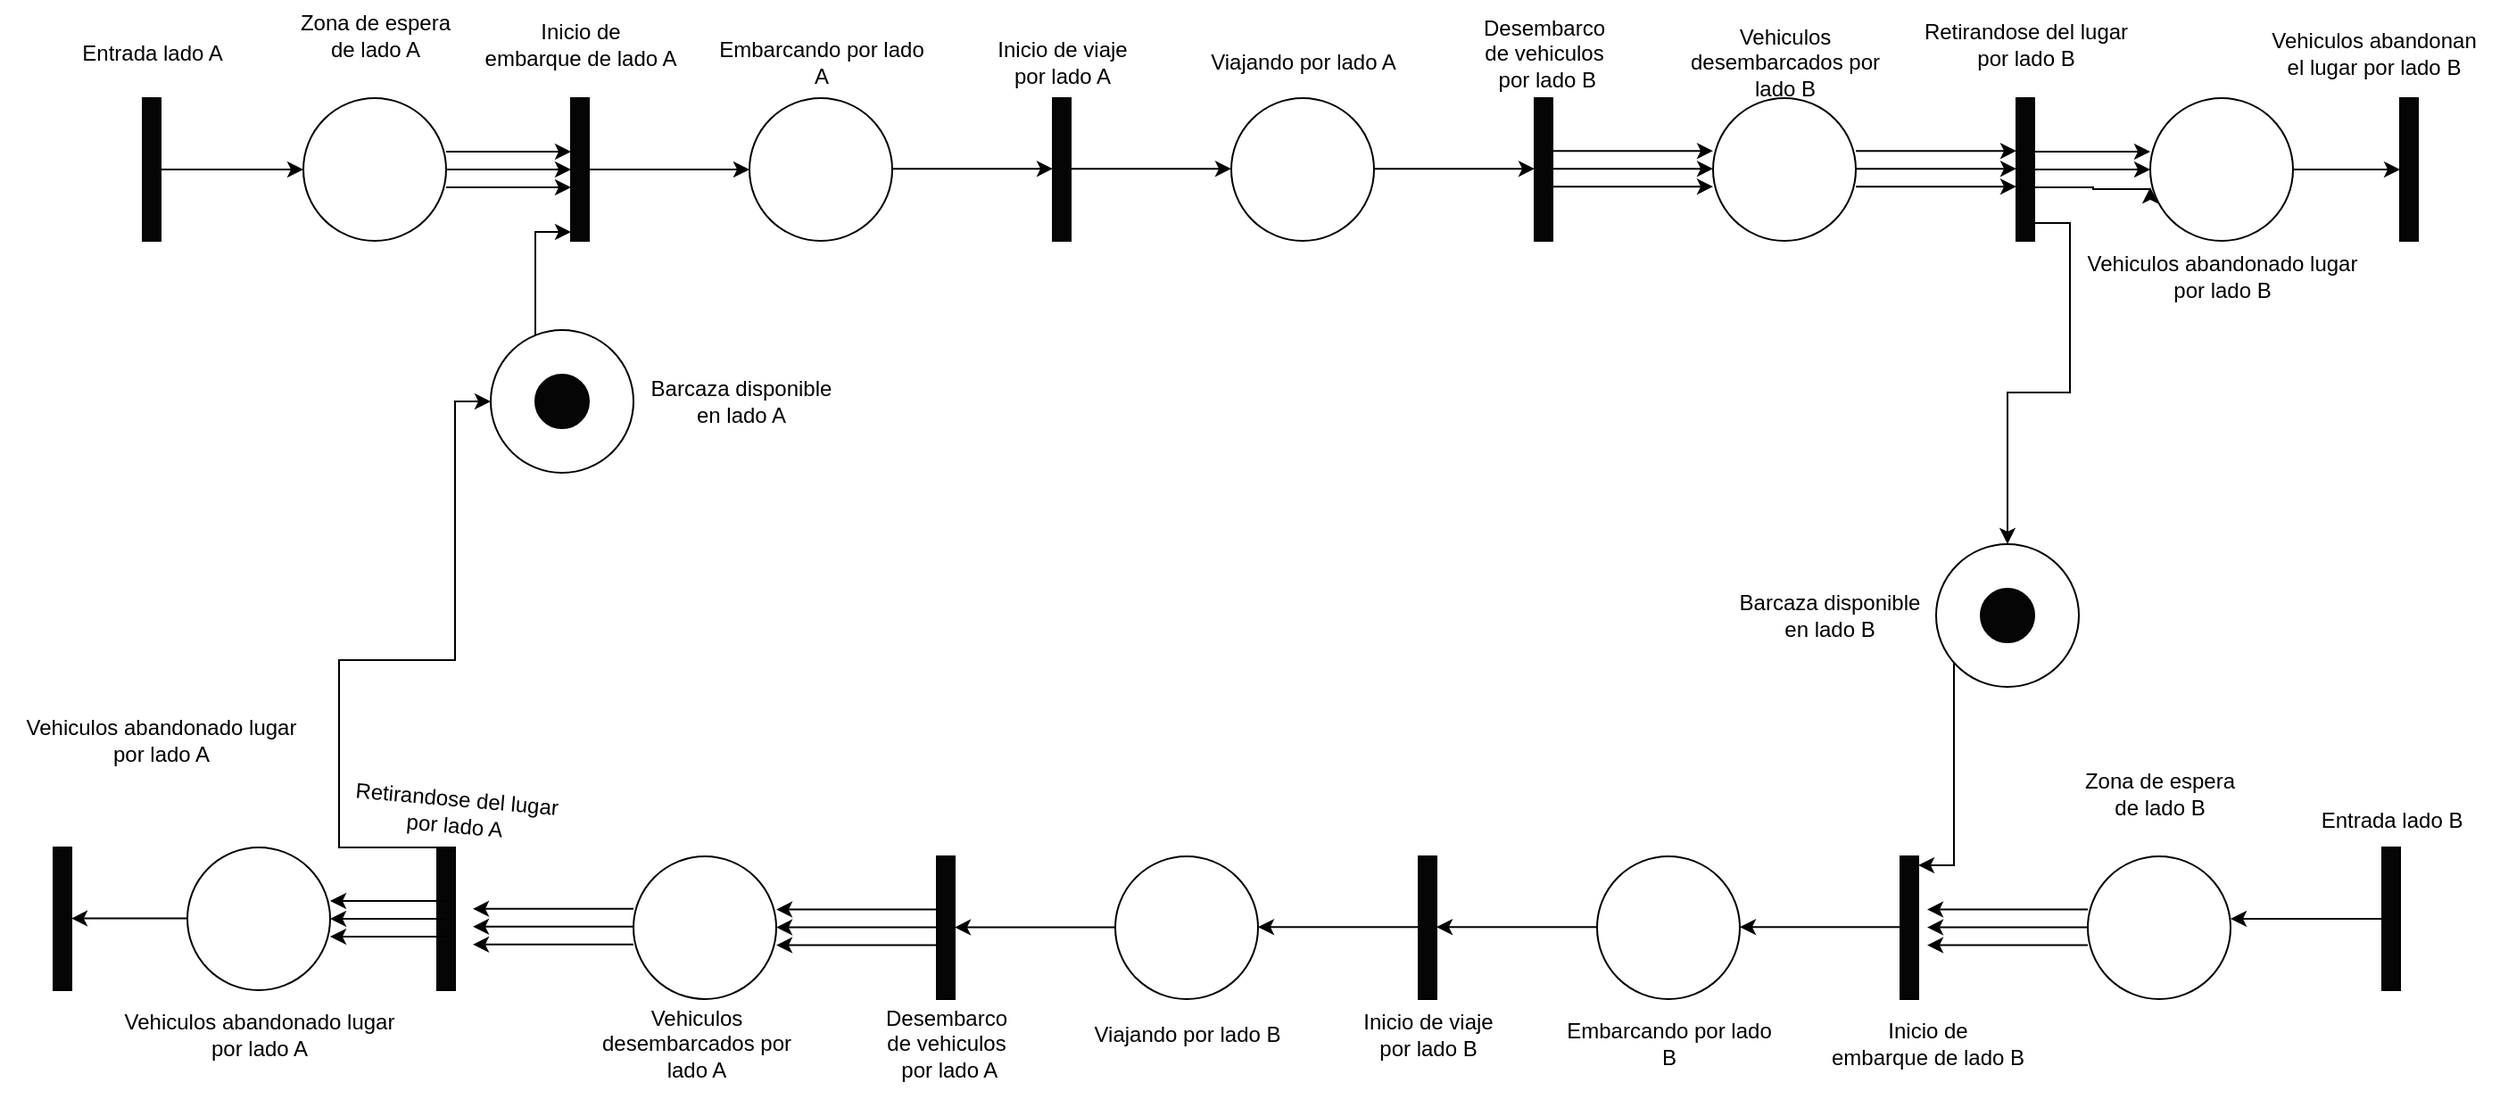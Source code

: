 <mxfile version="24.8.4">
  <diagram name="Page-1" id="fL57ZsQB82uFvDD6Spux">
    <mxGraphModel dx="1434" dy="725" grid="1" gridSize="10" guides="1" tooltips="1" connect="1" arrows="1" fold="1" page="1" pageScale="1" pageWidth="1400" pageHeight="850" math="0" shadow="0">
      <root>
        <mxCell id="0" />
        <mxCell id="1" parent="0" />
        <mxCell id="WCE37zqOBh-SffteqKLI-4" value="" style="edgeStyle=orthogonalEdgeStyle;rounded=0;orthogonalLoop=1;jettySize=auto;html=1;curved=0;" edge="1" parent="1" source="WCE37zqOBh-SffteqKLI-1" target="WCE37zqOBh-SffteqKLI-3">
          <mxGeometry relative="1" as="geometry" />
        </mxCell>
        <mxCell id="WCE37zqOBh-SffteqKLI-1" value="" style="html=1;points=[[0,0,0,0,5],[0,1,0,0,-5],[1,0,0,0,5],[1,1,0,0,-5]];perimeter=orthogonalPerimeter;outlineConnect=0;targetShapes=umlLifeline;portConstraint=eastwest;newEdgeStyle={&quot;curved&quot;:0,&quot;rounded&quot;:0};fillColor=#050505;" vertex="1" parent="1">
          <mxGeometry x="80" y="200" width="10" height="80" as="geometry" />
        </mxCell>
        <mxCell id="WCE37zqOBh-SffteqKLI-2" value="Entrada lado A" style="text;html=1;align=center;verticalAlign=middle;resizable=0;points=[];autosize=1;strokeColor=none;fillColor=none;" vertex="1" parent="1">
          <mxGeometry x="35" y="160" width="100" height="30" as="geometry" />
        </mxCell>
        <mxCell id="WCE37zqOBh-SffteqKLI-7" value="" style="edgeStyle=orthogonalEdgeStyle;rounded=0;orthogonalLoop=1;jettySize=auto;html=1;" edge="1" parent="1" source="WCE37zqOBh-SffteqKLI-3" target="WCE37zqOBh-SffteqKLI-6">
          <mxGeometry relative="1" as="geometry" />
        </mxCell>
        <mxCell id="WCE37zqOBh-SffteqKLI-3" value="" style="ellipse;whiteSpace=wrap;html=1;aspect=fixed;" vertex="1" parent="1">
          <mxGeometry x="170" y="200" width="80" height="80" as="geometry" />
        </mxCell>
        <mxCell id="WCE37zqOBh-SffteqKLI-5" value="&lt;div&gt;Zona de espera&lt;/div&gt;&lt;div&gt;de lado A&lt;br&gt;&lt;/div&gt;" style="text;html=1;align=center;verticalAlign=middle;resizable=0;points=[];autosize=1;strokeColor=none;fillColor=none;" vertex="1" parent="1">
          <mxGeometry x="155" y="145" width="110" height="40" as="geometry" />
        </mxCell>
        <mxCell id="WCE37zqOBh-SffteqKLI-9" value="" style="edgeStyle=orthogonalEdgeStyle;rounded=0;orthogonalLoop=1;jettySize=auto;html=1;curved=0;" edge="1" parent="1" source="WCE37zqOBh-SffteqKLI-6" target="WCE37zqOBh-SffteqKLI-8">
          <mxGeometry relative="1" as="geometry" />
        </mxCell>
        <mxCell id="WCE37zqOBh-SffteqKLI-6" value="" style="html=1;points=[[0,0,0,0,5],[0,1,0,0,-5],[1,0,0,0,5],[1,1,0,0,-5]];perimeter=orthogonalPerimeter;outlineConnect=0;targetShapes=umlLifeline;portConstraint=eastwest;newEdgeStyle={&quot;curved&quot;:0,&quot;rounded&quot;:0};fillColor=#050505;" vertex="1" parent="1">
          <mxGeometry x="320" y="200" width="10" height="80" as="geometry" />
        </mxCell>
        <mxCell id="WCE37zqOBh-SffteqKLI-8" value="" style="ellipse;whiteSpace=wrap;html=1;aspect=fixed;" vertex="1" parent="1">
          <mxGeometry x="420" y="200" width="80" height="80" as="geometry" />
        </mxCell>
        <mxCell id="WCE37zqOBh-SffteqKLI-18" value="" style="html=1;points=[[0,0,0,0,5],[0,1,0,0,-5],[1,0,0,0,5],[1,1,0,0,-5]];perimeter=orthogonalPerimeter;outlineConnect=0;targetShapes=umlLifeline;portConstraint=eastwest;newEdgeStyle={&quot;curved&quot;:0,&quot;rounded&quot;:0};fillColor=#050505;" vertex="1" parent="1">
          <mxGeometry x="590" y="200" width="10" height="80" as="geometry" />
        </mxCell>
        <mxCell id="WCE37zqOBh-SffteqKLI-27" value="" style="edgeStyle=orthogonalEdgeStyle;rounded=0;orthogonalLoop=1;jettySize=auto;html=1;" edge="1" parent="1">
          <mxGeometry relative="1" as="geometry">
            <mxPoint x="250" y="250" as="sourcePoint" />
            <mxPoint x="320" y="250" as="targetPoint" />
          </mxGeometry>
        </mxCell>
        <mxCell id="WCE37zqOBh-SffteqKLI-28" value="" style="edgeStyle=orthogonalEdgeStyle;rounded=0;orthogonalLoop=1;jettySize=auto;html=1;" edge="1" parent="1">
          <mxGeometry relative="1" as="geometry">
            <mxPoint x="250" y="230" as="sourcePoint" />
            <mxPoint x="320" y="230" as="targetPoint" />
          </mxGeometry>
        </mxCell>
        <mxCell id="WCE37zqOBh-SffteqKLI-31" value="" style="ellipse;whiteSpace=wrap;html=1;aspect=fixed;" vertex="1" parent="1">
          <mxGeometry x="275" y="330" width="80" height="80" as="geometry" />
        </mxCell>
        <mxCell id="WCE37zqOBh-SffteqKLI-32" style="edgeStyle=orthogonalEdgeStyle;rounded=0;orthogonalLoop=1;jettySize=auto;html=1;entryX=0;entryY=1;entryDx=0;entryDy=-5;entryPerimeter=0;" edge="1" parent="1" source="WCE37zqOBh-SffteqKLI-31" target="WCE37zqOBh-SffteqKLI-6">
          <mxGeometry relative="1" as="geometry">
            <Array as="points">
              <mxPoint x="300" y="360" />
              <mxPoint x="300" y="275" />
            </Array>
          </mxGeometry>
        </mxCell>
        <mxCell id="WCE37zqOBh-SffteqKLI-33" value="" style="ellipse;whiteSpace=wrap;html=1;aspect=fixed;fillColor=#050505;" vertex="1" parent="1">
          <mxGeometry x="300" y="355" width="30" height="30" as="geometry" />
        </mxCell>
        <mxCell id="WCE37zqOBh-SffteqKLI-34" value="" style="edgeStyle=orthogonalEdgeStyle;rounded=0;orthogonalLoop=1;jettySize=auto;html=1;curved=0;" edge="1" parent="1">
          <mxGeometry relative="1" as="geometry">
            <mxPoint x="500" y="239.58" as="sourcePoint" />
            <mxPoint x="590" y="239.58" as="targetPoint" />
          </mxGeometry>
        </mxCell>
        <mxCell id="WCE37zqOBh-SffteqKLI-37" value="" style="ellipse;whiteSpace=wrap;html=1;aspect=fixed;" vertex="1" parent="1">
          <mxGeometry x="690" y="200" width="80" height="80" as="geometry" />
        </mxCell>
        <mxCell id="WCE37zqOBh-SffteqKLI-38" value="" style="html=1;points=[[0,0,0,0,5],[0,1,0,0,-5],[1,0,0,0,5],[1,1,0,0,-5]];perimeter=orthogonalPerimeter;outlineConnect=0;targetShapes=umlLifeline;portConstraint=eastwest;newEdgeStyle={&quot;curved&quot;:0,&quot;rounded&quot;:0};fillColor=#050505;" vertex="1" parent="1">
          <mxGeometry x="860" y="200" width="10" height="80" as="geometry" />
        </mxCell>
        <mxCell id="WCE37zqOBh-SffteqKLI-39" value="" style="edgeStyle=orthogonalEdgeStyle;rounded=0;orthogonalLoop=1;jettySize=auto;html=1;curved=0;" edge="1" parent="1">
          <mxGeometry relative="1" as="geometry">
            <mxPoint x="770" y="239.58" as="sourcePoint" />
            <mxPoint x="860" y="239.58" as="targetPoint" />
          </mxGeometry>
        </mxCell>
        <mxCell id="WCE37zqOBh-SffteqKLI-42" value="" style="edgeStyle=orthogonalEdgeStyle;rounded=0;orthogonalLoop=1;jettySize=auto;html=1;curved=0;" edge="1" parent="1">
          <mxGeometry relative="1" as="geometry">
            <mxPoint x="600" y="239.58" as="sourcePoint" />
            <mxPoint x="690" y="239.58" as="targetPoint" />
          </mxGeometry>
        </mxCell>
        <mxCell id="WCE37zqOBh-SffteqKLI-46" value="" style="ellipse;whiteSpace=wrap;html=1;aspect=fixed;" vertex="1" parent="1">
          <mxGeometry x="355" y="625" width="80" height="80" as="geometry" />
        </mxCell>
        <mxCell id="WCE37zqOBh-SffteqKLI-48" value="" style="html=1;points=[[0,0,0,0,5],[0,1,0,0,-5],[1,0,0,0,5],[1,1,0,0,-5]];perimeter=orthogonalPerimeter;outlineConnect=0;targetShapes=umlLifeline;portConstraint=eastwest;newEdgeStyle={&quot;curved&quot;:0,&quot;rounded&quot;:0};fillColor=#050505;" vertex="1" parent="1">
          <mxGeometry x="525" y="625" width="10" height="80" as="geometry" />
        </mxCell>
        <mxCell id="WCE37zqOBh-SffteqKLI-49" value="" style="ellipse;whiteSpace=wrap;html=1;aspect=fixed;" vertex="1" parent="1">
          <mxGeometry x="625" y="625" width="80" height="80" as="geometry" />
        </mxCell>
        <mxCell id="WCE37zqOBh-SffteqKLI-50" value="" style="html=1;points=[[0,0,0,0,5],[0,1,0,0,-5],[1,0,0,0,5],[1,1,0,0,-5]];perimeter=orthogonalPerimeter;outlineConnect=0;targetShapes=umlLifeline;portConstraint=eastwest;newEdgeStyle={&quot;curved&quot;:0,&quot;rounded&quot;:0};fillColor=#050505;" vertex="1" parent="1">
          <mxGeometry x="795" y="625" width="10" height="80" as="geometry" />
        </mxCell>
        <mxCell id="WCE37zqOBh-SffteqKLI-55" value="" style="edgeStyle=orthogonalEdgeStyle;rounded=0;orthogonalLoop=1;jettySize=auto;html=1;curved=0;" edge="1" parent="1">
          <mxGeometry relative="1" as="geometry">
            <mxPoint x="795" y="664.58" as="sourcePoint" />
            <mxPoint x="705" y="664.58" as="targetPoint" />
          </mxGeometry>
        </mxCell>
        <mxCell id="WCE37zqOBh-SffteqKLI-58" value="" style="ellipse;whiteSpace=wrap;html=1;aspect=fixed;" vertex="1" parent="1">
          <mxGeometry x="895" y="625" width="80" height="80" as="geometry" />
        </mxCell>
        <mxCell id="WCE37zqOBh-SffteqKLI-59" value="" style="html=1;points=[[0,0,0,0,5],[0,1,0,0,-5],[1,0,0,0,5],[1,1,0,0,-5]];perimeter=orthogonalPerimeter;outlineConnect=0;targetShapes=umlLifeline;portConstraint=eastwest;newEdgeStyle={&quot;curved&quot;:0,&quot;rounded&quot;:0};fillColor=#050505;" vertex="1" parent="1">
          <mxGeometry x="1065" y="625" width="10" height="80" as="geometry" />
        </mxCell>
        <mxCell id="WCE37zqOBh-SffteqKLI-60" value="" style="edgeStyle=orthogonalEdgeStyle;rounded=0;orthogonalLoop=1;jettySize=auto;html=1;curved=0;" edge="1" parent="1">
          <mxGeometry relative="1" as="geometry">
            <mxPoint x="1065" y="664.58" as="sourcePoint" />
            <mxPoint x="975" y="664.58" as="targetPoint" />
          </mxGeometry>
        </mxCell>
        <mxCell id="WCE37zqOBh-SffteqKLI-63" value="" style="edgeStyle=orthogonalEdgeStyle;rounded=0;orthogonalLoop=1;jettySize=auto;html=1;curved=0;" edge="1" parent="1">
          <mxGeometry relative="1" as="geometry">
            <mxPoint x="895" y="664.58" as="sourcePoint" />
            <mxPoint x="805" y="664.58" as="targetPoint" />
          </mxGeometry>
        </mxCell>
        <mxCell id="WCE37zqOBh-SffteqKLI-67" value="" style="ellipse;whiteSpace=wrap;html=1;aspect=fixed;" vertex="1" parent="1">
          <mxGeometry x="960" y="200" width="80" height="80" as="geometry" />
        </mxCell>
        <mxCell id="WCE37zqOBh-SffteqKLI-132" style="edgeStyle=orthogonalEdgeStyle;rounded=0;orthogonalLoop=1;jettySize=auto;html=1;curved=0;" edge="1" parent="1" source="WCE37zqOBh-SffteqKLI-68" target="WCE37zqOBh-SffteqKLI-131">
          <mxGeometry relative="1" as="geometry" />
        </mxCell>
        <mxCell id="WCE37zqOBh-SffteqKLI-153" style="edgeStyle=orthogonalEdgeStyle;rounded=0;orthogonalLoop=1;jettySize=auto;html=1;curved=0;" edge="1" parent="1" source="WCE37zqOBh-SffteqKLI-68" target="WCE37zqOBh-SffteqKLI-98">
          <mxGeometry relative="1" as="geometry">
            <Array as="points">
              <mxPoint x="1160" y="270" />
              <mxPoint x="1160" y="365" />
              <mxPoint x="1125" y="365" />
            </Array>
          </mxGeometry>
        </mxCell>
        <mxCell id="WCE37zqOBh-SffteqKLI-68" value="" style="html=1;points=[[0,0,0,0,5],[0,1,0,0,-5],[1,0,0,0,5],[1,1,0,0,-5]];perimeter=orthogonalPerimeter;outlineConnect=0;targetShapes=umlLifeline;portConstraint=eastwest;newEdgeStyle={&quot;curved&quot;:0,&quot;rounded&quot;:0};fillColor=#050505;" vertex="1" parent="1">
          <mxGeometry x="1130" y="200" width="10" height="80" as="geometry" />
        </mxCell>
        <mxCell id="WCE37zqOBh-SffteqKLI-69" value="" style="edgeStyle=orthogonalEdgeStyle;rounded=0;orthogonalLoop=1;jettySize=auto;html=1;curved=0;" edge="1" parent="1">
          <mxGeometry relative="1" as="geometry">
            <mxPoint x="1040" y="239.58" as="sourcePoint" />
            <mxPoint x="1130" y="239.58" as="targetPoint" />
          </mxGeometry>
        </mxCell>
        <mxCell id="WCE37zqOBh-SffteqKLI-70" value="" style="edgeStyle=orthogonalEdgeStyle;rounded=0;orthogonalLoop=1;jettySize=auto;html=1;entryX=0;entryY=0.375;entryDx=0;entryDy=0;entryPerimeter=0;" edge="1" parent="1">
          <mxGeometry relative="1" as="geometry">
            <mxPoint x="1040" y="229.58" as="sourcePoint" />
            <mxPoint x="1130" y="229.58" as="targetPoint" />
          </mxGeometry>
        </mxCell>
        <mxCell id="WCE37zqOBh-SffteqKLI-71" value="" style="edgeStyle=orthogonalEdgeStyle;rounded=0;orthogonalLoop=1;jettySize=auto;html=1;entryX=0;entryY=0.625;entryDx=0;entryDy=0;entryPerimeter=0;" edge="1" parent="1">
          <mxGeometry relative="1" as="geometry">
            <mxPoint x="1040" y="249.58" as="sourcePoint" />
            <mxPoint x="1130" y="249.58" as="targetPoint" />
          </mxGeometry>
        </mxCell>
        <mxCell id="WCE37zqOBh-SffteqKLI-72" value="" style="edgeStyle=orthogonalEdgeStyle;rounded=0;orthogonalLoop=1;jettySize=auto;html=1;curved=0;" edge="1" parent="1">
          <mxGeometry relative="1" as="geometry">
            <mxPoint x="870" y="239.58" as="sourcePoint" />
            <mxPoint x="960" y="239.58" as="targetPoint" />
          </mxGeometry>
        </mxCell>
        <mxCell id="WCE37zqOBh-SffteqKLI-73" value="" style="edgeStyle=orthogonalEdgeStyle;rounded=0;orthogonalLoop=1;jettySize=auto;html=1;entryX=0;entryY=0.375;entryDx=0;entryDy=0;entryPerimeter=0;" edge="1" parent="1">
          <mxGeometry relative="1" as="geometry">
            <mxPoint x="870" y="229.58" as="sourcePoint" />
            <mxPoint x="960" y="229.58" as="targetPoint" />
          </mxGeometry>
        </mxCell>
        <mxCell id="WCE37zqOBh-SffteqKLI-74" value="" style="edgeStyle=orthogonalEdgeStyle;rounded=0;orthogonalLoop=1;jettySize=auto;html=1;entryX=0;entryY=0.625;entryDx=0;entryDy=0;entryPerimeter=0;" edge="1" parent="1">
          <mxGeometry relative="1" as="geometry">
            <mxPoint x="870" y="249.58" as="sourcePoint" />
            <mxPoint x="960" y="249.58" as="targetPoint" />
          </mxGeometry>
        </mxCell>
        <mxCell id="WCE37zqOBh-SffteqKLI-83" value="" style="edgeStyle=orthogonalEdgeStyle;rounded=0;orthogonalLoop=1;jettySize=auto;html=1;curved=0;" edge="1" parent="1" source="WCE37zqOBh-SffteqKLI-84">
          <mxGeometry relative="1" as="geometry">
            <mxPoint x="1250" y="660" as="targetPoint" />
          </mxGeometry>
        </mxCell>
        <mxCell id="WCE37zqOBh-SffteqKLI-84" value="" style="html=1;points=[[0,0,0,0,5],[0,1,0,0,-5],[1,0,0,0,5],[1,1,0,0,-5]];perimeter=orthogonalPerimeter;outlineConnect=0;targetShapes=umlLifeline;portConstraint=eastwest;newEdgeStyle={&quot;curved&quot;:0,&quot;rounded&quot;:0};fillColor=#050505;" vertex="1" parent="1">
          <mxGeometry x="1335" y="620" width="10" height="80" as="geometry" />
        </mxCell>
        <mxCell id="WCE37zqOBh-SffteqKLI-85" value="Entrada lado B" style="text;html=1;align=center;verticalAlign=middle;resizable=0;points=[];autosize=1;strokeColor=none;fillColor=none;" vertex="1" parent="1">
          <mxGeometry x="1290" y="590" width="100" height="30" as="geometry" />
        </mxCell>
        <mxCell id="WCE37zqOBh-SffteqKLI-86" value="" style="ellipse;whiteSpace=wrap;html=1;aspect=fixed;" vertex="1" parent="1">
          <mxGeometry x="1170" y="625" width="80" height="80" as="geometry" />
        </mxCell>
        <mxCell id="WCE37zqOBh-SffteqKLI-87" value="&lt;div&gt;Zona de espera&lt;/div&gt;&lt;div&gt;de lado B&lt;br&gt;&lt;/div&gt;" style="text;html=1;align=center;verticalAlign=middle;resizable=0;points=[];autosize=1;strokeColor=none;fillColor=none;" vertex="1" parent="1">
          <mxGeometry x="1155" y="570" width="110" height="40" as="geometry" />
        </mxCell>
        <mxCell id="WCE37zqOBh-SffteqKLI-92" value="" style="edgeStyle=orthogonalEdgeStyle;rounded=0;orthogonalLoop=1;jettySize=auto;html=1;curved=0;" edge="1" parent="1">
          <mxGeometry relative="1" as="geometry">
            <mxPoint x="625" y="664.8" as="sourcePoint" />
            <mxPoint x="535" y="664.8" as="targetPoint" />
          </mxGeometry>
        </mxCell>
        <mxCell id="WCE37zqOBh-SffteqKLI-95" value="" style="edgeStyle=orthogonalEdgeStyle;rounded=0;orthogonalLoop=1;jettySize=auto;html=1;curved=0;" edge="1" parent="1">
          <mxGeometry relative="1" as="geometry">
            <mxPoint x="525" y="664.8" as="sourcePoint" />
            <mxPoint x="435" y="664.8" as="targetPoint" />
          </mxGeometry>
        </mxCell>
        <mxCell id="WCE37zqOBh-SffteqKLI-96" value="" style="edgeStyle=orthogonalEdgeStyle;rounded=0;orthogonalLoop=1;jettySize=auto;html=1;entryX=0;entryY=0.375;entryDx=0;entryDy=0;entryPerimeter=0;" edge="1" parent="1">
          <mxGeometry relative="1" as="geometry">
            <mxPoint x="525" y="654.8" as="sourcePoint" />
            <mxPoint x="435" y="654.8" as="targetPoint" />
          </mxGeometry>
        </mxCell>
        <mxCell id="WCE37zqOBh-SffteqKLI-97" value="" style="edgeStyle=orthogonalEdgeStyle;rounded=0;orthogonalLoop=1;jettySize=auto;html=1;entryX=0;entryY=0.625;entryDx=0;entryDy=0;entryPerimeter=0;" edge="1" parent="1">
          <mxGeometry relative="1" as="geometry">
            <mxPoint x="525" y="674.8" as="sourcePoint" />
            <mxPoint x="435" y="674.8" as="targetPoint" />
          </mxGeometry>
        </mxCell>
        <mxCell id="WCE37zqOBh-SffteqKLI-98" value="" style="ellipse;whiteSpace=wrap;html=1;aspect=fixed;" vertex="1" parent="1">
          <mxGeometry x="1085" y="450" width="80" height="80" as="geometry" />
        </mxCell>
        <mxCell id="WCE37zqOBh-SffteqKLI-99" value="" style="ellipse;whiteSpace=wrap;html=1;aspect=fixed;fillColor=#050505;" vertex="1" parent="1">
          <mxGeometry x="1110" y="475" width="30" height="30" as="geometry" />
        </mxCell>
        <mxCell id="WCE37zqOBh-SffteqKLI-101" value="" style="edgeStyle=orthogonalEdgeStyle;rounded=0;orthogonalLoop=1;jettySize=auto;html=1;curved=0;" edge="1" parent="1">
          <mxGeometry relative="1" as="geometry">
            <mxPoint x="1170" y="664.8" as="sourcePoint" />
            <mxPoint x="1080" y="664.8" as="targetPoint" />
          </mxGeometry>
        </mxCell>
        <mxCell id="WCE37zqOBh-SffteqKLI-102" value="" style="edgeStyle=orthogonalEdgeStyle;rounded=0;orthogonalLoop=1;jettySize=auto;html=1;entryX=0;entryY=0.375;entryDx=0;entryDy=0;entryPerimeter=0;" edge="1" parent="1">
          <mxGeometry relative="1" as="geometry">
            <mxPoint x="1170" y="654.8" as="sourcePoint" />
            <mxPoint x="1080" y="654.8" as="targetPoint" />
          </mxGeometry>
        </mxCell>
        <mxCell id="WCE37zqOBh-SffteqKLI-103" value="" style="edgeStyle=orthogonalEdgeStyle;rounded=0;orthogonalLoop=1;jettySize=auto;html=1;entryX=0;entryY=0.625;entryDx=0;entryDy=0;entryPerimeter=0;" edge="1" parent="1">
          <mxGeometry relative="1" as="geometry">
            <mxPoint x="1170" y="674.8" as="sourcePoint" />
            <mxPoint x="1080" y="674.8" as="targetPoint" />
          </mxGeometry>
        </mxCell>
        <mxCell id="WCE37zqOBh-SffteqKLI-106" style="edgeStyle=orthogonalEdgeStyle;rounded=0;orthogonalLoop=1;jettySize=auto;html=1;entryX=1;entryY=0;entryDx=0;entryDy=5;entryPerimeter=0;" edge="1" parent="1" source="WCE37zqOBh-SffteqKLI-98" target="WCE37zqOBh-SffteqKLI-59">
          <mxGeometry relative="1" as="geometry">
            <Array as="points">
              <mxPoint x="1095" y="550" />
              <mxPoint x="1095" y="630" />
            </Array>
          </mxGeometry>
        </mxCell>
        <mxCell id="WCE37zqOBh-SffteqKLI-154" style="edgeStyle=orthogonalEdgeStyle;rounded=0;orthogonalLoop=1;jettySize=auto;html=1;curved=0;entryX=0;entryY=0.5;entryDx=0;entryDy=0;" edge="1" parent="1" source="WCE37zqOBh-SffteqKLI-107" target="WCE37zqOBh-SffteqKLI-31">
          <mxGeometry relative="1" as="geometry">
            <Array as="points">
              <mxPoint x="190" y="620" />
              <mxPoint x="190" y="515" />
              <mxPoint x="255" y="515" />
              <mxPoint x="255" y="370" />
            </Array>
          </mxGeometry>
        </mxCell>
        <mxCell id="WCE37zqOBh-SffteqKLI-107" value="" style="html=1;points=[[0,0,0,0,5],[0,1,0,0,-5],[1,0,0,0,5],[1,1,0,0,-5]];perimeter=orthogonalPerimeter;outlineConnect=0;targetShapes=umlLifeline;portConstraint=eastwest;newEdgeStyle={&quot;curved&quot;:0,&quot;rounded&quot;:0};fillColor=#050505;" vertex="1" parent="1">
          <mxGeometry x="245" y="620" width="10" height="80" as="geometry" />
        </mxCell>
        <mxCell id="WCE37zqOBh-SffteqKLI-108" value="" style="edgeStyle=orthogonalEdgeStyle;rounded=0;orthogonalLoop=1;jettySize=auto;html=1;curved=0;" edge="1" parent="1">
          <mxGeometry relative="1" as="geometry">
            <mxPoint x="355" y="664.41" as="sourcePoint" />
            <mxPoint x="265" y="664.41" as="targetPoint" />
          </mxGeometry>
        </mxCell>
        <mxCell id="WCE37zqOBh-SffteqKLI-109" value="" style="edgeStyle=orthogonalEdgeStyle;rounded=0;orthogonalLoop=1;jettySize=auto;html=1;entryX=0;entryY=0.375;entryDx=0;entryDy=0;entryPerimeter=0;" edge="1" parent="1">
          <mxGeometry relative="1" as="geometry">
            <mxPoint x="355" y="654.41" as="sourcePoint" />
            <mxPoint x="265" y="654.41" as="targetPoint" />
          </mxGeometry>
        </mxCell>
        <mxCell id="WCE37zqOBh-SffteqKLI-110" value="" style="edgeStyle=orthogonalEdgeStyle;rounded=0;orthogonalLoop=1;jettySize=auto;html=1;entryX=0;entryY=0.625;entryDx=0;entryDy=0;entryPerimeter=0;" edge="1" parent="1">
          <mxGeometry relative="1" as="geometry">
            <mxPoint x="355" y="674.41" as="sourcePoint" />
            <mxPoint x="265" y="674.41" as="targetPoint" />
          </mxGeometry>
        </mxCell>
        <mxCell id="WCE37zqOBh-SffteqKLI-113" value="&lt;div&gt;Inicio de&lt;/div&gt;&lt;div&gt;embarque de lado A&lt;br&gt;&lt;/div&gt;" style="text;html=1;align=center;verticalAlign=middle;resizable=0;points=[];autosize=1;strokeColor=none;fillColor=none;" vertex="1" parent="1">
          <mxGeometry x="260" y="150" width="130" height="40" as="geometry" />
        </mxCell>
        <mxCell id="WCE37zqOBh-SffteqKLI-114" value="&lt;div&gt;Embarcando por lado&lt;/div&gt;&lt;div&gt;A&lt;br&gt;&lt;/div&gt;" style="text;html=1;align=center;verticalAlign=middle;resizable=0;points=[];autosize=1;strokeColor=none;fillColor=none;" vertex="1" parent="1">
          <mxGeometry x="390" y="160" width="140" height="40" as="geometry" />
        </mxCell>
        <mxCell id="WCE37zqOBh-SffteqKLI-115" value="&lt;div&gt;Inicio de viaje&lt;/div&gt;&lt;div&gt;por lado A&lt;br&gt;&lt;/div&gt;" style="text;html=1;align=center;verticalAlign=middle;resizable=0;points=[];autosize=1;strokeColor=none;fillColor=none;" vertex="1" parent="1">
          <mxGeometry x="545" y="160" width="100" height="40" as="geometry" />
        </mxCell>
        <mxCell id="WCE37zqOBh-SffteqKLI-116" value="Viajando por lado A" style="text;html=1;align=center;verticalAlign=middle;resizable=0;points=[];autosize=1;strokeColor=none;fillColor=none;" vertex="1" parent="1">
          <mxGeometry x="665" y="165" width="130" height="30" as="geometry" />
        </mxCell>
        <mxCell id="WCE37zqOBh-SffteqKLI-117" value="&lt;div&gt;Desembarco&lt;/div&gt;&lt;div&gt;de vehiculos&lt;br&gt;&lt;/div&gt;&lt;div&gt;&amp;nbsp;por lado B&lt;br&gt;&lt;/div&gt;" style="text;html=1;align=center;verticalAlign=middle;resizable=0;points=[];autosize=1;strokeColor=none;fillColor=none;" vertex="1" parent="1">
          <mxGeometry x="815" y="145" width="100" height="60" as="geometry" />
        </mxCell>
        <mxCell id="WCE37zqOBh-SffteqKLI-118" value="&lt;div&gt;Vehiculos&lt;/div&gt;&lt;div&gt;desembarcados por&lt;/div&gt;&lt;div&gt;lado B&lt;br&gt;&lt;/div&gt;" style="text;html=1;align=center;verticalAlign=middle;resizable=0;points=[];autosize=1;strokeColor=none;fillColor=none;" vertex="1" parent="1">
          <mxGeometry x="930" y="150" width="140" height="60" as="geometry" />
        </mxCell>
        <mxCell id="WCE37zqOBh-SffteqKLI-119" value="&lt;div&gt;Vehiculos abandonado lugar&lt;/div&gt;&lt;div&gt;por lado B&lt;br&gt;&lt;/div&gt;" style="text;html=1;align=center;verticalAlign=middle;resizable=0;points=[];autosize=1;strokeColor=none;fillColor=none;" vertex="1" parent="1">
          <mxGeometry x="1155" y="280" width="180" height="40" as="geometry" />
        </mxCell>
        <mxCell id="WCE37zqOBh-SffteqKLI-122" value="&lt;div&gt;Inicio de&lt;/div&gt;&lt;div&gt;embarque de lado B&lt;br&gt;&lt;/div&gt;" style="text;html=1;align=center;verticalAlign=middle;resizable=0;points=[];autosize=1;strokeColor=none;fillColor=none;" vertex="1" parent="1">
          <mxGeometry x="1010" y="710" width="140" height="40" as="geometry" />
        </mxCell>
        <mxCell id="WCE37zqOBh-SffteqKLI-123" value="&lt;div&gt;Embarcando por lado&lt;/div&gt;&lt;div&gt;B&lt;br&gt;&lt;/div&gt;" style="text;html=1;align=center;verticalAlign=middle;resizable=0;points=[];autosize=1;strokeColor=none;fillColor=none;" vertex="1" parent="1">
          <mxGeometry x="865" y="710" width="140" height="40" as="geometry" />
        </mxCell>
        <mxCell id="WCE37zqOBh-SffteqKLI-124" value="&lt;div&gt;Inicio de viaje&lt;/div&gt;&lt;div&gt;por lado B&lt;br&gt;&lt;/div&gt;" style="text;html=1;align=center;verticalAlign=middle;resizable=0;points=[];autosize=1;strokeColor=none;fillColor=none;" vertex="1" parent="1">
          <mxGeometry x="750" y="705" width="100" height="40" as="geometry" />
        </mxCell>
        <mxCell id="WCE37zqOBh-SffteqKLI-125" value="Viajando por lado B" style="text;html=1;align=center;verticalAlign=middle;resizable=0;points=[];autosize=1;strokeColor=none;fillColor=none;" vertex="1" parent="1">
          <mxGeometry x="600" y="710" width="130" height="30" as="geometry" />
        </mxCell>
        <mxCell id="WCE37zqOBh-SffteqKLI-126" value="&lt;div&gt;Desembarco&lt;/div&gt;&lt;div&gt;de vehiculos&lt;br&gt;&lt;/div&gt;&lt;div&gt;&amp;nbsp;por lado A&lt;br&gt;&lt;/div&gt;" style="text;html=1;align=center;verticalAlign=middle;resizable=0;points=[];autosize=1;strokeColor=none;fillColor=none;" vertex="1" parent="1">
          <mxGeometry x="480" y="700" width="100" height="60" as="geometry" />
        </mxCell>
        <mxCell id="WCE37zqOBh-SffteqKLI-127" value="&lt;div&gt;Vehiculos&lt;/div&gt;&lt;div&gt;desembarcados por&lt;/div&gt;&lt;div&gt;lado A&lt;br&gt;&lt;/div&gt;" style="text;html=1;align=center;verticalAlign=middle;resizable=0;points=[];autosize=1;strokeColor=none;fillColor=none;" vertex="1" parent="1">
          <mxGeometry x="320" y="700" width="140" height="60" as="geometry" />
        </mxCell>
        <mxCell id="WCE37zqOBh-SffteqKLI-129" value="&lt;div&gt;Barcaza disponible&lt;/div&gt;&lt;div&gt;en lado B&lt;br&gt;&lt;/div&gt;" style="text;html=1;align=center;verticalAlign=middle;resizable=0;points=[];autosize=1;strokeColor=none;fillColor=none;" vertex="1" parent="1">
          <mxGeometry x="960" y="470" width="130" height="40" as="geometry" />
        </mxCell>
        <mxCell id="WCE37zqOBh-SffteqKLI-130" value="&lt;div&gt;Barcaza disponible&lt;/div&gt;&lt;div&gt;en lado A&lt;br&gt;&lt;/div&gt;" style="text;html=1;align=center;verticalAlign=middle;resizable=0;points=[];autosize=1;strokeColor=none;fillColor=none;" vertex="1" parent="1">
          <mxGeometry x="350" y="350" width="130" height="40" as="geometry" />
        </mxCell>
        <mxCell id="WCE37zqOBh-SffteqKLI-134" value="" style="edgeStyle=orthogonalEdgeStyle;rounded=0;orthogonalLoop=1;jettySize=auto;html=1;" edge="1" parent="1" source="WCE37zqOBh-SffteqKLI-131" target="WCE37zqOBh-SffteqKLI-133">
          <mxGeometry relative="1" as="geometry" />
        </mxCell>
        <mxCell id="WCE37zqOBh-SffteqKLI-131" value="" style="ellipse;whiteSpace=wrap;html=1;aspect=fixed;" vertex="1" parent="1">
          <mxGeometry x="1205" y="200" width="80" height="80" as="geometry" />
        </mxCell>
        <mxCell id="WCE37zqOBh-SffteqKLI-133" value="" style="html=1;points=[[0,0,0,0,5],[0,1,0,0,-5],[1,0,0,0,5],[1,1,0,0,-5]];perimeter=orthogonalPerimeter;outlineConnect=0;targetShapes=umlLifeline;portConstraint=eastwest;newEdgeStyle={&quot;curved&quot;:0,&quot;rounded&quot;:0};fillColor=#050505;" vertex="1" parent="1">
          <mxGeometry x="1345" y="200" width="10" height="80" as="geometry" />
        </mxCell>
        <mxCell id="WCE37zqOBh-SffteqKLI-135" value="&lt;div&gt;Vehiculos abandonan&lt;/div&gt;&lt;div&gt;el lugar por lado B&lt;br&gt;&lt;/div&gt;" style="text;html=1;align=center;verticalAlign=middle;resizable=0;points=[];autosize=1;strokeColor=none;fillColor=none;" vertex="1" parent="1">
          <mxGeometry x="1260" y="155" width="140" height="40" as="geometry" />
        </mxCell>
        <mxCell id="WCE37zqOBh-SffteqKLI-136" value="&lt;div&gt;Retirandose del lugar&lt;/div&gt;&lt;div&gt;por lado B&lt;br&gt;&lt;/div&gt;" style="text;html=1;align=center;verticalAlign=middle;resizable=0;points=[];autosize=1;strokeColor=none;fillColor=none;" vertex="1" parent="1">
          <mxGeometry x="1065" y="150" width="140" height="40" as="geometry" />
        </mxCell>
        <mxCell id="WCE37zqOBh-SffteqKLI-137" value="" style="edgeStyle=orthogonalEdgeStyle;rounded=0;orthogonalLoop=1;jettySize=auto;html=1;entryX=0;entryY=0.375;entryDx=0;entryDy=0;entryPerimeter=0;" edge="1" parent="1">
          <mxGeometry relative="1" as="geometry">
            <mxPoint x="1140" y="230" as="sourcePoint" />
            <mxPoint x="1205" y="230" as="targetPoint" />
          </mxGeometry>
        </mxCell>
        <mxCell id="WCE37zqOBh-SffteqKLI-138" value="" style="edgeStyle=orthogonalEdgeStyle;rounded=0;orthogonalLoop=1;jettySize=auto;html=1;entryX=0;entryY=0.625;entryDx=0;entryDy=0;entryPerimeter=0;" edge="1" parent="1" source="WCE37zqOBh-SffteqKLI-68">
          <mxGeometry relative="1" as="geometry">
            <mxPoint x="1150" y="250" as="sourcePoint" />
            <mxPoint x="1205" y="250.0" as="targetPoint" />
            <Array as="points">
              <mxPoint x="1173" y="250" />
              <mxPoint x="1205" y="251" />
            </Array>
          </mxGeometry>
        </mxCell>
        <mxCell id="WCE37zqOBh-SffteqKLI-140" value="" style="html=1;points=[[0,0,0,0,5],[0,1,0,0,-5],[1,0,0,0,5],[1,1,0,0,-5]];perimeter=orthogonalPerimeter;outlineConnect=0;targetShapes=umlLifeline;portConstraint=eastwest;newEdgeStyle={&quot;curved&quot;:0,&quot;rounded&quot;:0};fillColor=#050505;" vertex="1" parent="1">
          <mxGeometry x="30" y="620" width="10" height="80" as="geometry" />
        </mxCell>
        <mxCell id="WCE37zqOBh-SffteqKLI-141" value="&lt;div&gt;Vehiculos abandonado lugar&lt;/div&gt;&lt;div&gt;por lado A&lt;br&gt;&lt;/div&gt;" style="text;html=1;align=center;verticalAlign=middle;resizable=0;points=[];autosize=1;strokeColor=none;fillColor=none;" vertex="1" parent="1">
          <mxGeometry y="540" width="180" height="40" as="geometry" />
        </mxCell>
        <mxCell id="WCE37zqOBh-SffteqKLI-142" value="" style="edgeStyle=orthogonalEdgeStyle;rounded=0;orthogonalLoop=1;jettySize=auto;html=1;exitX=0.5;exitY=0.5;exitDx=0;exitDy=0;exitPerimeter=0;" edge="1" parent="1" source="WCE37zqOBh-SffteqKLI-107">
          <mxGeometry relative="1" as="geometry">
            <mxPoint x="185" y="660" as="targetPoint" />
          </mxGeometry>
        </mxCell>
        <mxCell id="WCE37zqOBh-SffteqKLI-143" value="" style="ellipse;whiteSpace=wrap;html=1;aspect=fixed;" vertex="1" parent="1">
          <mxGeometry x="105" y="620" width="80" height="80" as="geometry" />
        </mxCell>
        <mxCell id="WCE37zqOBh-SffteqKLI-148" value="" style="edgeStyle=orthogonalEdgeStyle;rounded=0;orthogonalLoop=1;jettySize=auto;html=1;exitX=0.5;exitY=0.5;exitDx=0;exitDy=0;exitPerimeter=0;" edge="1" parent="1">
          <mxGeometry relative="1" as="geometry">
            <mxPoint x="250" y="670" as="sourcePoint" />
            <mxPoint x="185" y="670" as="targetPoint" />
          </mxGeometry>
        </mxCell>
        <mxCell id="WCE37zqOBh-SffteqKLI-149" value="" style="edgeStyle=orthogonalEdgeStyle;rounded=0;orthogonalLoop=1;jettySize=auto;html=1;exitX=0.5;exitY=0.5;exitDx=0;exitDy=0;exitPerimeter=0;" edge="1" parent="1">
          <mxGeometry relative="1" as="geometry">
            <mxPoint x="105" y="659.8" as="sourcePoint" />
            <mxPoint x="40" y="659.8" as="targetPoint" />
          </mxGeometry>
        </mxCell>
        <mxCell id="WCE37zqOBh-SffteqKLI-150" value="" style="edgeStyle=orthogonalEdgeStyle;rounded=0;orthogonalLoop=1;jettySize=auto;html=1;exitX=0.5;exitY=0.5;exitDx=0;exitDy=0;exitPerimeter=0;" edge="1" parent="1">
          <mxGeometry relative="1" as="geometry">
            <mxPoint x="250" y="650" as="sourcePoint" />
            <mxPoint x="185" y="650" as="targetPoint" />
          </mxGeometry>
        </mxCell>
        <mxCell id="WCE37zqOBh-SffteqKLI-151" value="&lt;div&gt;Vehiculos abandonado lugar&lt;/div&gt;&lt;div&gt;por lado A&lt;br&gt;&lt;/div&gt;" style="text;html=1;align=center;verticalAlign=middle;resizable=0;points=[];autosize=1;strokeColor=none;fillColor=none;" vertex="1" parent="1">
          <mxGeometry x="55" y="705" width="180" height="40" as="geometry" />
        </mxCell>
        <mxCell id="WCE37zqOBh-SffteqKLI-152" value="&lt;div&gt;Retirandose del lugar&lt;/div&gt;&lt;div&gt;por lado A&lt;br&gt;&lt;/div&gt;" style="text;html=1;align=center;verticalAlign=middle;resizable=0;points=[];autosize=1;strokeColor=none;fillColor=none;rotation=5;" vertex="1" parent="1">
          <mxGeometry x="185" y="580" width="140" height="40" as="geometry" />
        </mxCell>
      </root>
    </mxGraphModel>
  </diagram>
</mxfile>

